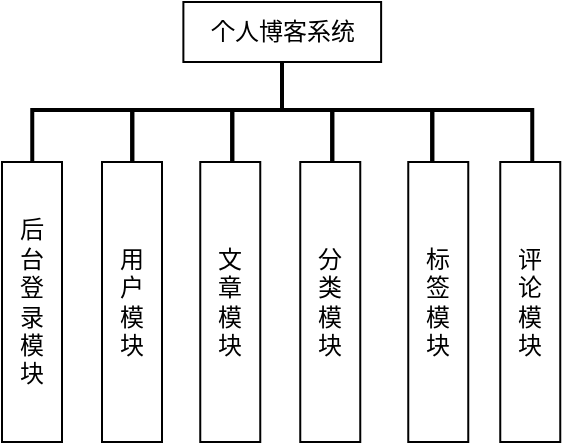 <mxfile version="18.0.8" type="github">
  <diagram id="TUYOXXvFCsU8Bt_Coby8" name="第 1 页">
    <mxGraphModel dx="1422" dy="761" grid="0" gridSize="10" guides="1" tooltips="1" connect="1" arrows="1" fold="1" page="1" pageScale="1" pageWidth="1169" pageHeight="827" math="0" shadow="0">
      <root>
        <mxCell id="0" />
        <mxCell id="1" parent="0" />
        <mxCell id="uiMAfWaznwxs1aXPlk0b-8" value="" style="strokeWidth=2;html=1;shape=mxgraph.flowchart.annotation_1;align=left;pointerEvents=1;rotation=90;" parent="1" vertex="1">
          <mxGeometry x="599.13" y="215" width="32" height="50" as="geometry" />
        </mxCell>
        <mxCell id="uiMAfWaznwxs1aXPlk0b-11" value="个人博客系统" style="whiteSpace=wrap;html=1;align=center;" parent="1" vertex="1">
          <mxGeometry x="465.69" y="170" width="98.87" height="30" as="geometry" />
        </mxCell>
        <mxCell id="uiMAfWaznwxs1aXPlk0b-13" value="" style="strokeWidth=2;html=1;shape=mxgraph.flowchart.annotation_1;align=left;pointerEvents=1;rotation=90;" parent="1" vertex="1">
          <mxGeometry x="499.13" y="215" width="32" height="50" as="geometry" />
        </mxCell>
        <mxCell id="uiMAfWaznwxs1aXPlk0b-15" value="" style="strokeWidth=2;html=1;shape=mxgraph.flowchart.annotation_1;align=left;pointerEvents=1;rotation=90;" parent="1" vertex="1">
          <mxGeometry x="399.13" y="215" width="32" height="50" as="geometry" />
        </mxCell>
        <mxCell id="uiMAfWaznwxs1aXPlk0b-16" value="后&lt;br&gt;台&lt;br&gt;登&lt;br&gt;录&lt;br&gt;模&lt;br&gt;块" style="whiteSpace=wrap;html=1;align=center;rotation=90;horizontal=0;" parent="1" vertex="1">
          <mxGeometry x="320" y="305" width="140" height="30" as="geometry" />
        </mxCell>
        <mxCell id="uiMAfWaznwxs1aXPlk0b-21" value="" style="strokeWidth=2;html=1;shape=mxgraph.flowchart.annotation_1;align=left;pointerEvents=1;rotation=90;" parent="1" vertex="1">
          <mxGeometry x="549.13" y="215" width="32" height="50" as="geometry" />
        </mxCell>
        <mxCell id="uiMAfWaznwxs1aXPlk0b-18" value="分&lt;br&gt;类&lt;br&gt;模&lt;br&gt;块" style="whiteSpace=wrap;html=1;align=center;rotation=90;horizontal=0;" parent="1" vertex="1">
          <mxGeometry x="469.13" y="305" width="140" height="30" as="geometry" />
        </mxCell>
        <mxCell id="uiMAfWaznwxs1aXPlk0b-19" value="标&lt;br&gt;签&lt;br&gt;模&lt;br&gt;块" style="whiteSpace=wrap;html=1;align=center;rotation=90;horizontal=0;" parent="1" vertex="1">
          <mxGeometry x="523.13" y="305" width="140" height="30" as="geometry" />
        </mxCell>
        <mxCell id="uiMAfWaznwxs1aXPlk0b-22" value="" style="endArrow=none;html=1;rounded=0;fontStyle=1;strokeWidth=2;" parent="1" edge="1">
          <mxGeometry width="50" height="50" relative="1" as="geometry">
            <mxPoint x="514.99" y="223" as="sourcePoint" />
            <mxPoint x="514.99" y="200" as="targetPoint" />
          </mxGeometry>
        </mxCell>
        <mxCell id="nyHIGpQQyGAdd-AkS5RU-1" value="" style="strokeWidth=2;html=1;shape=mxgraph.flowchart.annotation_1;align=left;pointerEvents=1;rotation=90;" vertex="1" parent="1">
          <mxGeometry x="449.13" y="215" width="32" height="50" as="geometry" />
        </mxCell>
        <mxCell id="nyHIGpQQyGAdd-AkS5RU-2" value="用&lt;br&gt;户&lt;br&gt;模&lt;br&gt;块" style="whiteSpace=wrap;html=1;align=center;rotation=90;horizontal=0;" vertex="1" parent="1">
          <mxGeometry x="370" y="305" width="140" height="30" as="geometry" />
        </mxCell>
        <mxCell id="uiMAfWaznwxs1aXPlk0b-20" value="评&lt;br&gt;论&lt;br&gt;模&lt;br&gt;块" style="whiteSpace=wrap;html=1;align=center;rotation=90;horizontal=0;" parent="1" vertex="1">
          <mxGeometry x="569.13" y="305" width="140" height="30" as="geometry" />
        </mxCell>
        <mxCell id="uiMAfWaznwxs1aXPlk0b-17" value="文&lt;br&gt;章&lt;br&gt;模&lt;br&gt;块" style="whiteSpace=wrap;html=1;align=center;rotation=90;horizontal=0;" parent="1" vertex="1">
          <mxGeometry x="419.13" y="305" width="140" height="30" as="geometry" />
        </mxCell>
      </root>
    </mxGraphModel>
  </diagram>
</mxfile>
